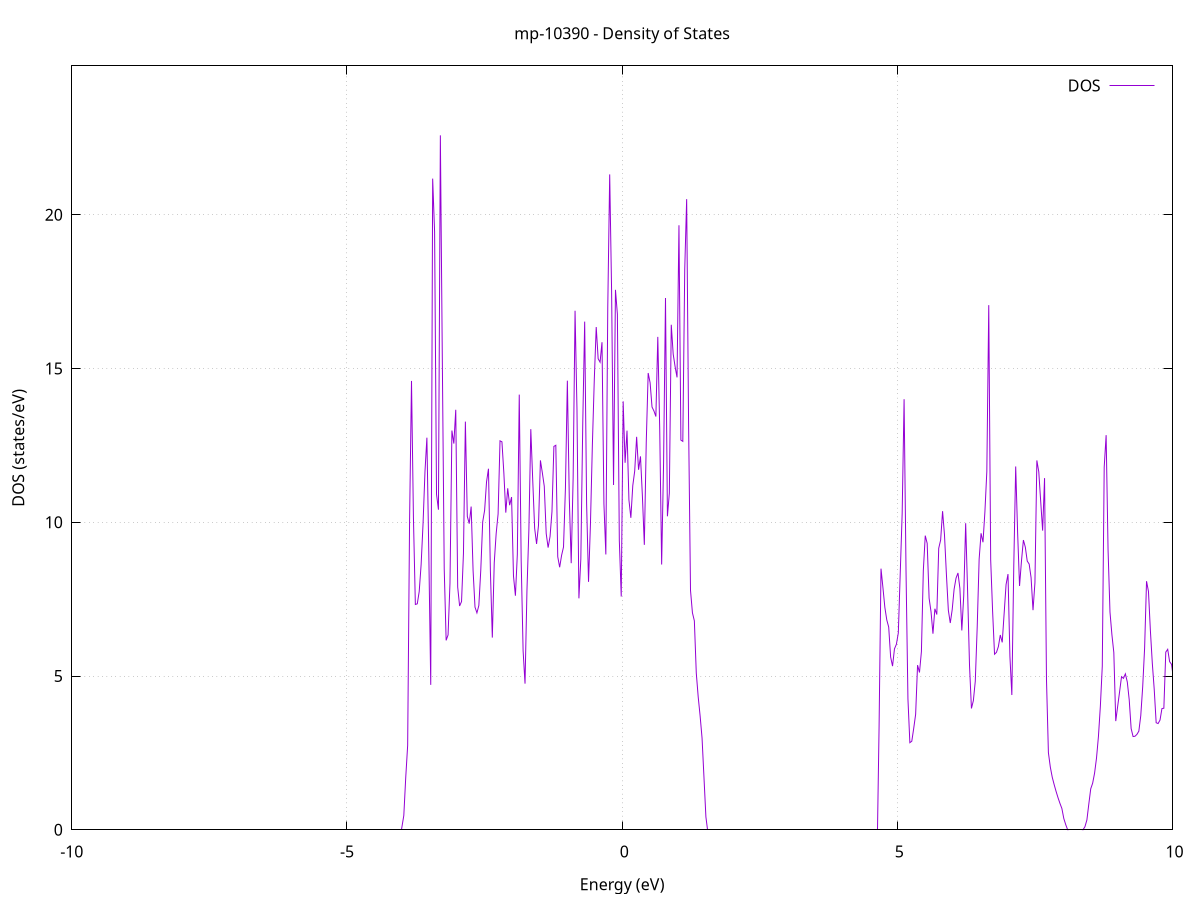 set title 'mp-10390 - Density of States'
set xlabel 'Energy (eV)'
set ylabel 'DOS (states/eV)'
set grid
set xrange [-10:10]
set yrange [0:24.845]
set xzeroaxis lt -1
set terminal png size 800,600
set output 'mp-10390_dos_gnuplot.png'
plot '-' using 1:2 with lines title 'DOS'
-35.783200 0.000000
-35.748200 0.000000
-35.713200 0.000000
-35.678300 0.000000
-35.643300 0.000000
-35.608300 0.000000
-35.573400 0.000000
-35.538400 0.000000
-35.503500 0.000000
-35.468500 0.000000
-35.433500 0.000000
-35.398600 0.000000
-35.363600 0.000000
-35.328600 0.000000
-35.293700 0.000000
-35.258700 0.000000
-35.223800 0.000000
-35.188800 0.000000
-35.153800 0.000000
-35.118900 0.000000
-35.083900 0.000000
-35.048900 0.000000
-35.014000 0.000000
-34.979000 0.000000
-34.944100 0.000000
-34.909100 0.000000
-34.874100 0.000000
-34.839200 0.000000
-34.804200 0.000000
-34.769200 0.000000
-34.734300 0.000000
-34.699300 0.000000
-34.664400 0.000000
-34.629400 0.000000
-34.594400 0.000000
-34.559500 0.000000
-34.524500 0.000000
-34.489500 0.000000
-34.454600 0.000000
-34.419600 0.000000
-34.384700 0.000000
-34.349700 0.000000
-34.314700 0.000000
-34.279800 0.000000
-34.244800 0.000000
-34.209800 0.000000
-34.174900 0.000000
-34.139900 0.000000
-34.105000 0.000000
-34.070000 0.000000
-34.035000 0.000000
-34.000100 0.000000
-33.965100 0.000000
-33.930100 0.000000
-33.895200 0.000000
-33.860200 0.000000
-33.825300 0.000000
-33.790300 0.000000
-33.755300 0.000000
-33.720400 0.000000
-33.685400 0.000000
-33.650400 0.000000
-33.615500 0.000000
-33.580500 0.000000
-33.545500 0.000000
-33.510600 0.000000
-33.475600 0.000000
-33.440700 0.000000
-33.405700 0.000000
-33.370700 0.000000
-33.335800 0.000000
-33.300800 0.000000
-33.265800 0.000000
-33.230900 0.000000
-33.195900 0.000000
-33.161000 0.000000
-33.126000 0.000000
-33.091000 0.000000
-33.056100 0.000000
-33.021100 0.000000
-32.986100 0.000000
-32.951200 0.000000
-32.916200 0.000000
-32.881300 0.000000
-32.846300 0.000000
-32.811300 0.000000
-32.776400 0.000000
-32.741400 0.000000
-32.706400 0.000000
-32.671500 0.000000
-32.636500 0.000000
-32.601600 41.824800
-32.566600 46.411400
-32.531600 84.951700
-32.496700 276.503900
-32.461700 20.594700
-32.426700 106.785100
-32.391800 142.577200
-32.356800 0.000000
-32.321900 0.000000
-32.286900 0.000000
-32.251900 0.000000
-32.217000 0.000000
-32.182000 0.000000
-32.147000 0.000000
-32.112100 0.000000
-32.077100 0.000000
-32.042200 0.000000
-32.007200 0.000000
-31.972200 0.000000
-31.937300 0.000000
-31.902300 0.000000
-31.867300 0.000000
-31.832400 0.000000
-31.797400 0.000000
-31.762500 0.000000
-31.727500 0.000000
-31.692500 0.000000
-31.657600 0.000000
-31.622600 0.000000
-31.587600 0.000000
-31.552700 0.000000
-31.517700 0.000000
-31.482800 0.000000
-31.447800 0.000000
-31.412800 0.000000
-31.377900 0.000000
-31.342900 0.000000
-31.307900 0.000000
-31.273000 0.000000
-31.238000 0.000000
-31.203100 0.000000
-31.168100 0.000000
-31.133100 0.000000
-31.098200 0.000000
-31.063200 0.000000
-31.028200 0.000000
-30.993300 0.000000
-30.958300 0.000000
-30.923400 0.000000
-30.888400 0.000000
-30.853400 0.000000
-30.818500 0.000000
-30.783500 0.000000
-30.748500 0.000000
-30.713600 0.000000
-30.678600 0.000000
-30.643700 0.000000
-30.608700 0.000000
-30.573700 0.000000
-30.538800 0.000000
-30.503800 0.000000
-30.468800 0.000000
-30.433900 0.000000
-30.398900 0.000000
-30.364000 0.000000
-30.329000 0.000000
-30.294000 0.000000
-30.259100 0.000000
-30.224100 0.000000
-30.189100 0.000000
-30.154200 0.000000
-30.119200 0.000000
-30.084300 0.000000
-30.049300 0.000000
-30.014300 0.000000
-29.979400 0.000000
-29.944400 0.000000
-29.909400 0.000000
-29.874500 0.000000
-29.839500 0.000000
-29.804600 0.000000
-29.769600 0.000000
-29.734600 0.000000
-29.699700 0.000000
-29.664700 0.000000
-29.629700 0.000000
-29.594800 0.000000
-29.559800 0.000000
-29.524900 0.000000
-29.489900 0.000000
-29.454900 0.000000
-29.420000 0.000000
-29.385000 0.000000
-29.350000 0.000000
-29.315100 0.000000
-29.280100 0.000000
-29.245200 0.000000
-29.210200 0.000000
-29.175200 0.000000
-29.140300 0.000000
-29.105300 0.000000
-29.070300 0.000000
-29.035400 0.000000
-29.000400 0.000000
-28.965500 0.000000
-28.930500 0.000000
-28.895500 0.000000
-28.860600 0.000000
-28.825600 0.000000
-28.790600 0.000000
-28.755700 0.000000
-28.720700 0.000000
-28.685800 0.000000
-28.650800 0.000000
-28.615800 0.000000
-28.580900 0.000000
-28.545900 0.000000
-28.510900 0.000000
-28.476000 0.000000
-28.441000 0.000000
-28.406100 0.000000
-28.371100 0.000000
-28.336100 0.000000
-28.301200 0.000000
-28.266200 0.000000
-28.231200 0.000000
-28.196300 0.000000
-28.161300 0.000000
-28.126400 0.000000
-28.091400 0.000000
-28.056400 0.000000
-28.021500 0.000000
-27.986500 0.000000
-27.951500 0.000000
-27.916600 0.000000
-27.881600 0.000000
-27.846700 0.000000
-27.811700 0.000000
-27.776700 0.000000
-27.741800 0.000000
-27.706800 0.000000
-27.671800 0.000000
-27.636900 0.000000
-27.601900 0.000000
-27.567000 0.000000
-27.532000 0.000000
-27.497000 0.000000
-27.462100 0.000000
-27.427100 0.000000
-27.392100 0.000000
-27.357200 0.000000
-27.322200 0.000000
-27.287300 0.000000
-27.252300 0.000000
-27.217300 0.000000
-27.182400 0.000000
-27.147400 0.000000
-27.112400 0.000000
-27.077500 0.000000
-27.042500 0.000000
-27.007600 0.000000
-26.972600 0.000000
-26.937600 0.000000
-26.902700 0.000000
-26.867700 0.000000
-26.832700 0.000000
-26.797800 0.000000
-26.762800 0.000000
-26.727900 0.000000
-26.692900 0.000000
-26.657900 0.000000
-26.623000 0.000000
-26.588000 0.000000
-26.553000 0.000000
-26.518100 0.000000
-26.483100 0.000000
-26.448200 0.000000
-26.413200 0.000000
-26.378200 0.000000
-26.343300 0.000000
-26.308300 0.000000
-26.273300 0.000000
-26.238400 0.000000
-26.203400 0.000000
-26.168500 0.000000
-26.133500 0.000000
-26.098500 0.000000
-26.063600 0.000000
-26.028600 0.000000
-25.993600 0.000000
-25.958700 0.000000
-25.923700 0.000000
-25.888800 0.000000
-25.853800 0.000000
-25.818800 0.000000
-25.783900 0.000000
-25.748900 0.000000
-25.713900 0.000000
-25.679000 0.000000
-25.644000 0.000000
-25.609100 0.000000
-25.574100 0.000000
-25.539100 0.000000
-25.504200 0.000000
-25.469200 0.000000
-25.434200 0.000000
-25.399300 0.000000
-25.364300 0.000000
-25.329400 0.000000
-25.294400 0.000000
-25.259400 0.000000
-25.224500 0.000000
-25.189500 0.000000
-25.154500 0.000000
-25.119600 0.000000
-25.084600 0.000000
-25.049700 0.000000
-25.014700 0.000000
-24.979700 0.000000
-24.944800 0.000000
-24.909800 0.000000
-24.874800 0.000000
-24.839900 0.000000
-24.804900 0.000000
-24.770000 0.000000
-24.735000 0.000000
-24.700000 0.000000
-24.665100 0.000000
-24.630100 0.000000
-24.595100 0.000000
-24.560200 0.000000
-24.525200 0.000000
-24.490300 0.000000
-24.455300 0.000000
-24.420300 0.000000
-24.385400 0.000000
-24.350400 0.000000
-24.315400 0.000000
-24.280500 0.000000
-24.245500 0.000000
-24.210600 0.000000
-24.175600 0.000000
-24.140600 0.000000
-24.105700 0.000000
-24.070700 0.000000
-24.035700 0.000000
-24.000800 0.000000
-23.965800 0.000000
-23.930900 0.000000
-23.895900 0.000000
-23.860900 0.000000
-23.826000 0.000000
-23.791000 0.000000
-23.756000 0.000000
-23.721100 0.000000
-23.686100 0.000000
-23.651200 0.000000
-23.616200 0.000000
-23.581200 0.000000
-23.546300 0.000000
-23.511300 0.000000
-23.476300 0.000000
-23.441400 0.000000
-23.406400 0.000000
-23.371500 0.000000
-23.336500 0.000000
-23.301500 0.000000
-23.266600 0.000000
-23.231600 0.000000
-23.196600 0.000000
-23.161700 0.000000
-23.126700 0.000000
-23.091800 0.000000
-23.056800 0.000000
-23.021800 0.000000
-22.986900 0.000000
-22.951900 0.000000
-22.916900 0.000000
-22.882000 0.000000
-22.847000 0.000000
-22.812100 0.000000
-22.777100 0.000000
-22.742100 0.000000
-22.707200 0.000000
-22.672200 0.000000
-22.637200 0.000000
-22.602300 0.000000
-22.567300 0.000000
-22.532300 0.000000
-22.497400 0.000000
-22.462400 0.000000
-22.427500 0.000000
-22.392500 0.000000
-22.357500 0.000000
-22.322600 0.000000
-22.287600 0.000000
-22.252600 0.000000
-22.217700 0.000000
-22.182700 0.000000
-22.147800 0.000000
-22.112800 0.000000
-22.077800 0.000000
-22.042900 0.000000
-22.007900 0.000000
-21.972900 0.000000
-21.938000 0.000000
-21.903000 0.000000
-21.868100 0.000000
-21.833100 0.000000
-21.798100 0.000000
-21.763200 0.000000
-21.728200 0.000000
-21.693200 0.000000
-21.658300 0.000000
-21.623300 0.000000
-21.588400 0.000000
-21.553400 0.000000
-21.518400 0.000000
-21.483500 0.000000
-21.448500 0.000000
-21.413500 0.000000
-21.378600 0.000000
-21.343600 0.000000
-21.308700 0.000000
-21.273700 0.000000
-21.238700 0.000000
-21.203800 0.000000
-21.168800 0.000000
-21.133800 0.000000
-21.098900 0.000000
-21.063900 0.000000
-21.029000 0.000000
-20.994000 0.000000
-20.959000 0.000000
-20.924100 0.000000
-20.889100 0.000000
-20.854100 0.000000
-20.819200 0.000000
-20.784200 0.000000
-20.749300 0.000000
-20.714300 0.000000
-20.679300 0.000000
-20.644400 0.000000
-20.609400 0.000000
-20.574400 0.000000
-20.539500 0.000000
-20.504500 0.000000
-20.469600 0.000000
-20.434600 0.000000
-20.399600 0.000000
-20.364700 0.000000
-20.329700 0.000000
-20.294700 0.000000
-20.259800 0.000000
-20.224800 0.000000
-20.189900 0.000000
-20.154900 0.000000
-20.119900 0.000000
-20.085000 0.000000
-20.050000 0.000000
-20.015000 0.000000
-19.980100 0.000000
-19.945100 0.000000
-19.910200 0.000000
-19.875200 0.000000
-19.840200 0.000000
-19.805300 0.000000
-19.770300 0.000000
-19.735300 0.000000
-19.700400 0.000000
-19.665400 0.000000
-19.630500 0.000000
-19.595500 0.000000
-19.560500 0.000000
-19.525600 0.000000
-19.490600 0.000000
-19.455600 0.000000
-19.420700 0.000000
-19.385700 0.000000
-19.350800 0.000000
-19.315800 0.000000
-19.280800 0.000000
-19.245900 0.000000
-19.210900 0.000000
-19.175900 0.000000
-19.141000 0.000000
-19.106000 0.000000
-19.071100 0.000000
-19.036100 0.000000
-19.001100 0.000000
-18.966200 0.000000
-18.931200 0.000000
-18.896200 0.000000
-18.861300 0.000000
-18.826300 0.000000
-18.791400 0.000000
-18.756400 0.000000
-18.721400 0.000000
-18.686500 0.000000
-18.651500 0.000000
-18.616500 0.000000
-18.581600 0.000000
-18.546600 0.000000
-18.511700 0.000000
-18.476700 0.000000
-18.441700 0.000000
-18.406800 0.000000
-18.371800 0.000000
-18.336800 0.000000
-18.301900 0.000000
-18.266900 0.000000
-18.232000 0.000000
-18.197000 0.000000
-18.162000 0.000000
-18.127100 0.000000
-18.092100 0.000000
-18.057100 0.000000
-18.022200 0.000000
-17.987200 0.000000
-17.952300 0.000000
-17.917300 0.000000
-17.882300 0.000000
-17.847400 0.000000
-17.812400 0.000000
-17.777400 0.000000
-17.742500 0.000000
-17.707500 0.000000
-17.672600 0.000000
-17.637600 0.000000
-17.602600 0.000000
-17.567700 0.000000
-17.532700 0.000000
-17.497700 0.000000
-17.462800 0.000000
-17.427800 0.000000
-17.392900 0.000000
-17.357900 0.000000
-17.322900 0.000000
-17.288000 0.000000
-17.253000 0.000000
-17.218000 0.000000
-17.183100 0.000000
-17.148100 0.000000
-17.113200 0.000000
-17.078200 0.000000
-17.043200 0.000000
-17.008300 0.000000
-16.973300 0.000000
-16.938300 0.000000
-16.903400 0.000000
-16.868400 0.000000
-16.833500 0.000000
-16.798500 0.000000
-16.763500 0.000000
-16.728600 0.000000
-16.693600 0.000000
-16.658600 0.000000
-16.623700 0.000000
-16.588700 0.000000
-16.553800 0.000000
-16.518800 0.000000
-16.483800 0.000000
-16.448900 0.000000
-16.413900 0.000000
-16.378900 0.000000
-16.344000 0.000000
-16.309000 0.318900
-16.274100 0.572300
-16.239100 0.871500
-16.204100 1.216300
-16.169200 1.598100
-16.134200 2.103800
-16.099200 2.401100
-16.064300 2.681100
-16.029300 2.969300
-15.994400 3.196500
-15.959400 3.403800
-15.924400 3.837300
-15.889500 4.587300
-15.854500 6.246900
-15.819500 7.601400
-15.784600 7.835500
-15.749600 3.922000
-15.714700 1.646100
-15.679700 2.699200
-15.644700 4.478100
-15.609800 5.342500
-15.574800 5.916600
-15.539800 8.413500
-15.504900 13.386300
-15.469900 13.592700
-15.435000 4.028600
-15.400000 18.433500
-15.365000 16.899500
-15.330100 17.154900
-15.295100 13.575400
-15.260100 10.485900
-15.225200 12.919800
-15.190200 12.990600
-15.155300 11.039300
-15.120300 6.230300
-15.085300 4.375400
-15.050400 16.385000
-15.015400 19.083700
-14.980400 11.264500
-14.945500 9.174900
-14.910500 17.026000
-14.875600 29.680900
-14.840600 2.718200
-14.805600 4.414500
-14.770700 14.225000
-14.735700 21.300700
-14.700700 22.566500
-14.665800 20.342100
-14.630800 17.937500
-14.595900 16.200200
-14.560900 15.318800
-14.525900 18.932200
-14.491000 26.493200
-14.456000 19.675500
-14.421000 16.765300
-14.386100 9.775500
-14.351100 4.099200
-14.316200 2.309000
-14.281200 0.734200
-14.246200 0.000000
-14.211300 0.000000
-14.176300 0.000000
-14.141300 0.000000
-14.106400 0.000000
-14.071400 0.000000
-14.036500 0.000000
-14.001500 0.000000
-13.966500 0.000000
-13.931600 0.000000
-13.896600 0.000000
-13.861600 0.000000
-13.826700 0.000000
-13.791700 0.000000
-13.756800 0.000000
-13.721800 0.000000
-13.686800 0.000000
-13.651900 0.000000
-13.616900 0.000000
-13.581900 0.000000
-13.547000 0.000000
-13.512000 0.000000
-13.477100 0.000000
-13.442100 0.000000
-13.407100 0.000000
-13.372200 0.000000
-13.337200 0.000000
-13.302200 0.000000
-13.267300 0.000000
-13.232300 0.000000
-13.197400 0.000000
-13.162400 0.000000
-13.127400 0.000000
-13.092500 0.000000
-13.057500 0.000000
-13.022500 0.000000
-12.987600 0.000000
-12.952600 0.000000
-12.917700 0.000000
-12.882700 0.000000
-12.847700 0.000000
-12.812800 0.000000
-12.777800 0.000000
-12.742800 0.000000
-12.707900 0.000000
-12.672900 0.000000
-12.638000 0.000000
-12.603000 0.000000
-12.568000 0.000000
-12.533100 0.000000
-12.498100 0.000000
-12.463100 0.000000
-12.428200 0.000000
-12.393200 0.000000
-12.358300 0.000000
-12.323300 0.000000
-12.288300 0.000000
-12.253400 0.000000
-12.218400 0.000000
-12.183400 0.000000
-12.148500 0.000000
-12.113500 0.000000
-12.078600 0.000000
-12.043600 0.000000
-12.008600 0.000000
-11.973700 0.000000
-11.938700 0.000000
-11.903700 0.000000
-11.868800 0.000000
-11.833800 0.000000
-11.798800 0.000000
-11.763900 0.000000
-11.728900 0.000000
-11.694000 0.000000
-11.659000 0.000000
-11.624000 0.000000
-11.589100 0.000000
-11.554100 0.000000
-11.519100 0.000000
-11.484200 0.000000
-11.449200 0.000000
-11.414300 0.000000
-11.379300 0.000000
-11.344300 0.000000
-11.309400 0.000000
-11.274400 0.000000
-11.239400 0.000000
-11.204500 0.000000
-11.169500 0.000000
-11.134600 0.000000
-11.099600 0.000000
-11.064600 0.000000
-11.029700 0.000000
-10.994700 0.000000
-10.959700 0.000000
-10.924800 0.000000
-10.889800 0.000000
-10.854900 0.000000
-10.819900 0.000000
-10.784900 0.000000
-10.750000 0.000000
-10.715000 0.000000
-10.680000 0.000000
-10.645100 0.000000
-10.610100 0.000000
-10.575200 0.000000
-10.540200 0.000000
-10.505200 0.000000
-10.470300 0.000000
-10.435300 0.000000
-10.400300 0.000000
-10.365400 0.000000
-10.330400 0.000000
-10.295500 0.000000
-10.260500 0.000000
-10.225500 0.000000
-10.190600 0.000000
-10.155600 0.000000
-10.120600 0.000000
-10.085700 0.000000
-10.050700 0.000000
-10.015800 0.000000
-9.980800 0.000000
-9.945800 0.000000
-9.910900 0.000000
-9.875900 0.000000
-9.840900 0.000000
-9.806000 0.000000
-9.771000 0.000000
-9.736100 0.000000
-9.701100 0.000000
-9.666100 0.000000
-9.631200 0.000000
-9.596200 0.000000
-9.561200 0.000000
-9.526300 0.000000
-9.491300 0.000000
-9.456400 0.000000
-9.421400 0.000000
-9.386400 0.000000
-9.351500 0.000000
-9.316500 0.000000
-9.281500 0.000000
-9.246600 0.000000
-9.211600 0.000000
-9.176700 0.000000
-9.141700 0.000000
-9.106700 0.000000
-9.071800 0.000000
-9.036800 0.000000
-9.001800 0.000000
-8.966900 0.000000
-8.931900 0.000000
-8.897000 0.000000
-8.862000 0.000000
-8.827000 0.000000
-8.792100 0.000000
-8.757100 0.000000
-8.722100 0.000000
-8.687200 0.000000
-8.652200 0.000000
-8.617300 0.000000
-8.582300 0.000000
-8.547300 0.000000
-8.512400 0.000000
-8.477400 0.000000
-8.442400 0.000000
-8.407500 0.000000
-8.372500 0.000000
-8.337600 0.000000
-8.302600 0.000000
-8.267600 0.000000
-8.232700 0.000000
-8.197700 0.000000
-8.162700 0.000000
-8.127800 0.000000
-8.092800 0.000000
-8.057900 0.000000
-8.022900 0.000000
-7.987900 0.000000
-7.953000 0.000000
-7.918000 0.000000
-7.883000 0.000000
-7.848100 0.000000
-7.813100 0.000000
-7.778200 0.000000
-7.743200 0.000000
-7.708200 0.000000
-7.673300 0.000000
-7.638300 0.000000
-7.603300 0.000000
-7.568400 0.000000
-7.533400 0.000000
-7.498500 0.000000
-7.463500 0.000000
-7.428500 0.000000
-7.393600 0.000000
-7.358600 0.000000
-7.323600 0.000000
-7.288700 0.000000
-7.253700 0.000000
-7.218800 0.000000
-7.183800 0.000000
-7.148800 0.000000
-7.113900 0.000000
-7.078900 0.000000
-7.043900 0.000000
-7.009000 0.000000
-6.974000 0.000000
-6.939100 0.000000
-6.904100 0.000000
-6.869100 0.000000
-6.834200 0.000000
-6.799200 0.000000
-6.764200 0.000000
-6.729300 0.000000
-6.694300 0.000000
-6.659400 0.000000
-6.624400 0.000000
-6.589400 0.000000
-6.554500 0.000000
-6.519500 0.000000
-6.484500 0.000000
-6.449600 0.000000
-6.414600 0.000000
-6.379700 0.000000
-6.344700 0.000000
-6.309700 0.000000
-6.274800 0.000000
-6.239800 0.000000
-6.204800 0.000000
-6.169900 0.000000
-6.134900 0.000000
-6.100000 0.000000
-6.065000 0.000000
-6.030000 0.000000
-5.995100 0.000000
-5.960100 0.000000
-5.925100 0.000000
-5.890200 0.000000
-5.855200 0.000000
-5.820300 0.000000
-5.785300 0.000000
-5.750300 0.000000
-5.715400 0.000000
-5.680400 0.000000
-5.645400 0.000000
-5.610500 0.000000
-5.575500 0.000000
-5.540600 0.000000
-5.505600 0.000000
-5.470600 0.000000
-5.435700 0.000000
-5.400700 0.000000
-5.365700 0.000000
-5.330800 0.000000
-5.295800 0.000000
-5.260900 0.000000
-5.225900 0.000000
-5.190900 0.000000
-5.156000 0.000000
-5.121000 0.000000
-5.086000 0.000000
-5.051100 0.000000
-5.016100 0.000000
-4.981200 0.000000
-4.946200 0.000000
-4.911200 0.000000
-4.876300 0.000000
-4.841300 0.000000
-4.806300 0.000000
-4.771400 0.000000
-4.736400 0.000000
-4.701500 0.000000
-4.666500 0.000000
-4.631500 0.000000
-4.596600 0.000000
-4.561600 0.000000
-4.526600 0.000000
-4.491700 0.000000
-4.456700 0.000000
-4.421800 0.000000
-4.386800 0.000000
-4.351800 0.000000
-4.316900 0.000000
-4.281900 0.000000
-4.246900 0.000000
-4.212000 0.000000
-4.177000 0.000000
-4.142100 0.000000
-4.107100 0.000000
-4.072100 0.000000
-4.037200 0.000000
-4.002200 0.000000
-3.967200 0.463900
-3.932300 1.697900
-3.897300 2.742100
-3.862400 10.047800
-3.827400 14.598200
-3.792400 10.160700
-3.757500 7.328200
-3.722500 7.348900
-3.687500 7.746700
-3.652600 8.623900
-3.617600 9.954500
-3.582700 11.645300
-3.547700 12.752600
-3.512700 8.953400
-3.477800 4.712800
-3.442800 21.179000
-3.407800 19.450400
-3.372900 10.913500
-3.337900 10.410500
-3.303000 22.586100
-3.268000 15.415400
-3.233000 8.493000
-3.198100 6.160500
-3.163100 6.336200
-3.128100 8.025600
-3.093200 12.984500
-3.058200 12.561000
-3.023300 13.659900
-2.988300 7.893800
-2.953300 7.278300
-2.918400 7.422800
-2.883400 8.990300
-2.848400 13.275200
-2.813500 10.194200
-2.778500 9.956400
-2.743600 10.511700
-2.708600 8.435800
-2.673600 7.241600
-2.638700 7.054300
-2.603700 7.295600
-2.568700 8.442200
-2.533800 10.015000
-2.498800 10.390400
-2.463900 11.316400
-2.428900 11.742300
-2.393900 8.414400
-2.359000 6.250500
-2.324000 8.683000
-2.289000 9.635000
-2.254100 10.269400
-2.219100 12.650500
-2.184200 12.617700
-2.149200 11.600200
-2.114200 10.314600
-2.079300 11.106700
-2.044300 10.556400
-2.009300 10.821500
-1.974400 8.253100
-1.939400 7.612000
-1.904500 8.955200
-1.869500 14.153000
-1.834500 8.745400
-1.799600 5.823800
-1.764600 4.751900
-1.729600 7.782400
-1.694700 9.754600
-1.659700 13.029200
-1.624800 11.375000
-1.589800 9.808000
-1.554800 9.296800
-1.519900 9.898200
-1.484900 12.014500
-1.449900 11.609900
-1.415000 11.172200
-1.380000 9.638200
-1.345100 9.177600
-1.310100 9.537300
-1.275100 10.345600
-1.240200 12.469100
-1.205200 12.505400
-1.170200 8.881500
-1.135300 8.538600
-1.100300 8.924600
-1.065400 9.197600
-1.030400 11.116500
-0.995400 14.606900
-0.960500 10.787000
-0.925500 8.669900
-0.890500 11.446100
-0.855600 16.881300
-0.820600 13.662100
-0.785600 7.526900
-0.750700 8.809600
-0.715700 13.207900
-0.680800 16.526900
-0.645800 10.616300
-0.610800 8.064000
-0.575900 9.949100
-0.540900 12.525300
-0.505900 14.650800
-0.471000 16.352000
-0.436000 15.320700
-0.401100 15.206700
-0.366100 15.857200
-0.331100 10.605400
-0.296200 8.953600
-0.261200 16.998100
-0.226200 21.314200
-0.191300 17.493100
-0.156300 11.214600
-0.121400 17.561600
-0.086400 16.768500
-0.051400 9.411100
-0.016500 7.585400
0.018500 13.934000
0.053500 11.936400
0.088400 12.981100
0.123400 10.726200
0.158300 10.145700
0.193300 11.194000
0.228300 11.667700
0.263200 12.779400
0.298200 11.709400
0.333200 12.144200
0.368100 10.853100
0.403100 9.266700
0.438000 12.602500
0.473000 14.855300
0.508000 14.540500
0.542900 13.750200
0.577900 13.621000
0.612900 13.440400
0.647800 16.030100
0.682800 13.033800
0.717700 8.627300
0.752700 11.913100
0.787700 17.296200
0.822600 10.195700
0.857600 10.947700
0.892600 16.425900
0.927500 15.470500
0.962500 15.059400
0.997400 14.713700
1.032400 19.660200
1.067400 12.673600
1.102300 12.632200
1.137300 18.228000
1.172300 20.510500
1.207200 13.217400
1.242200 7.785000
1.277100 7.057200
1.312100 6.795600
1.347100 5.097000
1.382000 4.321000
1.417000 3.699700
1.452000 2.980100
1.486900 1.699000
1.521900 0.419000
1.556800 0.000000
1.591800 0.000000
1.626800 0.000000
1.661700 0.000000
1.696700 0.000000
1.731700 0.000000
1.766600 0.000000
1.801600 0.000000
1.836500 0.000000
1.871500 0.000000
1.906500 0.000000
1.941400 0.000000
1.976400 0.000000
2.011400 0.000000
2.046300 0.000000
2.081300 0.000000
2.116200 0.000000
2.151200 0.000000
2.186200 0.000000
2.221100 0.000000
2.256100 0.000000
2.291100 0.000000
2.326000 0.000000
2.361000 0.000000
2.395900 0.000000
2.430900 0.000000
2.465900 0.000000
2.500800 0.000000
2.535800 0.000000
2.570800 0.000000
2.605700 0.000000
2.640700 0.000000
2.675600 0.000000
2.710600 0.000000
2.745600 0.000000
2.780500 0.000000
2.815500 0.000000
2.850500 0.000000
2.885400 0.000000
2.920400 0.000000
2.955300 0.000000
2.990300 0.000000
3.025300 0.000000
3.060200 0.000000
3.095200 0.000000
3.130200 0.000000
3.165100 0.000000
3.200100 0.000000
3.235000 0.000000
3.270000 0.000000
3.305000 0.000000
3.339900 0.000000
3.374900 0.000000
3.409900 0.000000
3.444800 0.000000
3.479800 0.000000
3.514700 0.000000
3.549700 0.000000
3.584700 0.000000
3.619600 0.000000
3.654600 0.000000
3.689600 0.000000
3.724500 0.000000
3.759500 0.000000
3.794400 0.000000
3.829400 0.000000
3.864400 0.000000
3.899300 0.000000
3.934300 0.000000
3.969300 0.000000
4.004200 0.000000
4.039200 0.000000
4.074100 0.000000
4.109100 0.000000
4.144100 0.000000
4.179000 0.000000
4.214000 0.000000
4.249000 0.000000
4.283900 0.000000
4.318900 0.000000
4.353800 0.000000
4.388800 0.000000
4.423800 0.000000
4.458700 0.000000
4.493700 0.000000
4.528700 0.000000
4.563600 0.000000
4.598600 0.000000
4.633500 0.000000
4.668500 3.342300
4.703500 8.492600
4.738400 7.877800
4.773400 7.232900
4.808400 6.825400
4.843300 6.592800
4.878300 5.621100
4.913200 5.322500
4.948200 5.884300
4.983200 6.033400
5.018100 6.403100
5.053100 8.346700
5.088100 10.281100
5.123000 14.003000
5.158000 8.428800
5.192900 4.258100
5.227900 2.832600
5.262900 2.880500
5.297800 3.297800
5.332800 3.756600
5.367800 5.354900
5.402700 5.115900
5.437700 5.796100
5.472600 8.435800
5.507600 9.566500
5.542600 9.314700
5.577500 7.532600
5.612500 7.090100
5.647500 6.376700
5.682400 7.188500
5.717400 7.001100
5.752300 9.156100
5.787300 9.425900
5.822300 10.362500
5.857200 9.583400
5.892200 8.296500
5.927200 7.138400
5.962100 6.724800
5.997100 7.159100
6.032000 7.825700
6.067000 8.186100
6.102000 8.352100
6.136900 7.851600
6.171900 6.482100
6.206900 7.619500
6.241800 9.971100
6.276800 7.771400
6.311700 5.347600
6.346700 3.946300
6.381700 4.198600
6.416600 4.831500
6.451600 6.599500
6.486600 8.801200
6.521500 9.643000
6.556500 9.351500
6.591400 10.336500
6.626400 11.654500
6.661400 17.063300
6.696300 8.780200
6.731300 7.107600
6.766300 5.709300
6.801200 5.769900
6.836200 5.957200
6.871100 6.335000
6.906100 6.095100
6.941100 7.040200
6.976000 7.976900
7.011000 8.316100
7.046000 5.634500
7.080900 4.382900
7.115900 8.572100
7.150800 11.815100
7.185800 9.665600
7.220800 7.930200
7.255700 8.737300
7.290700 9.422600
7.325700 9.193300
7.360600 8.738900
7.395600 8.642200
7.430500 8.200500
7.465500 7.142800
7.500500 8.034400
7.535400 12.012900
7.570400 11.642100
7.605400 10.672300
7.640300 9.730000
7.675300 11.437500
7.710200 4.892600
7.745200 2.509100
7.780200 2.037200
7.815100 1.708200
7.850100 1.467000
7.885100 1.245400
7.920000 1.042500
7.955000 0.858400
7.989900 0.693200
8.024900 0.366900
8.059900 0.168000
8.094800 0.001700
8.129800 0.000000
8.164800 0.000000
8.199700 0.000000
8.234700 0.000000
8.269600 0.000000
8.304600 0.000000
8.339600 0.000000
8.374500 0.000700
8.409500 0.101100
8.444500 0.319400
8.479400 0.837300
8.514400 1.333300
8.549300 1.515400
8.584300 1.842600
8.619300 2.333900
8.654200 3.033500
8.689200 4.016000
8.724200 5.320000
8.759100 11.793400
8.794100 12.835400
8.829000 9.112600
8.864000 7.082000
8.899000 6.346900
8.933900 5.764700
8.968900 3.534300
9.003900 4.018000
9.038800 4.489900
9.073800 4.979400
9.108700 4.924800
9.143700 5.071600
9.178700 4.805600
9.213600 4.227800
9.248600 3.291700
9.283600 3.032500
9.318500 3.041700
9.353500 3.102400
9.388400 3.207400
9.423400 3.711100
9.458400 4.650300
9.493300 5.910100
9.528300 8.084500
9.563300 7.752400
9.598200 6.482000
9.633200 5.415300
9.668100 4.561700
9.703100 3.481900
9.738100 3.454600
9.773000 3.566400
9.808000 3.941800
9.843000 3.953300
9.877900 5.778600
9.912900 5.869200
9.947800 5.467300
9.982800 5.381200
10.017800 4.897100
10.052700 4.024400
10.087700 2.960400
10.122700 2.297800
10.157600 2.281900
10.192600 2.411200
10.227600 2.567700
10.262500 2.713300
10.297500 2.916500
10.332400 3.507900
10.367400 4.620000
10.402400 6.521100
10.437300 7.551200
10.472300 8.495200
10.507300 6.926700
10.542200 6.285700
10.577200 5.656400
10.612100 4.132500
10.647100 3.597900
10.682100 3.847900
10.717000 4.257000
10.752000 4.729200
10.787000 5.052700
10.821900 6.674300
10.856900 7.127600
10.891800 5.985000
10.926800 4.497600
10.961800 3.091900
10.996700 0.708500
11.031700 0.426200
11.066700 0.625000
11.101600 0.868100
11.136600 1.307200
11.171500 3.836100
11.206500 7.913500
11.241500 6.876300
11.276400 5.781900
11.311400 8.657300
11.346400 4.673200
11.381300 5.027100
11.416300 4.257500
11.451200 4.088800
11.486200 3.707800
11.521200 3.671900
11.556100 3.874100
11.591100 4.023100
11.626100 4.331900
11.661000 5.136400
11.696000 5.186900
11.730900 5.357300
11.765900 5.849100
11.800900 6.165400
11.835800 6.201100
11.870800 5.607500
11.905800 2.951800
11.940700 2.960500
11.975700 3.230800
12.010600 5.246600
12.045600 5.796700
12.080600 7.250800
12.115500 8.996500
12.150500 8.461100
12.185500 5.946000
12.220400 5.002200
12.255400 4.072800
12.290300 4.343500
12.325300 5.515300
12.360300 6.483900
12.395200 6.224600
12.430200 5.881400
12.465200 5.513500
12.500100 5.080100
12.535100 4.336700
12.570000 4.112400
12.605000 3.844700
12.640000 3.794500
12.674900 3.528800
12.709900 3.544500
12.744900 3.232300
12.779800 3.139900
12.814800 3.401500
12.849700 3.543700
12.884700 3.751300
12.919700 4.304000
12.954600 4.774400
12.989600 4.962900
13.024600 4.921800
13.059500 4.639000
13.094500 4.257800
13.129400 3.983800
13.164400 3.595100
13.199400 2.581600
13.234300 2.795400
13.269300 3.222300
13.304300 3.578400
13.339200 4.400900
13.374200 4.069500
13.409100 3.967900
13.444100 3.849800
13.479100 3.666300
13.514000 3.583100
13.549000 3.593500
13.584000 4.234300
13.618900 4.634100
13.653900 5.189700
13.688800 5.370700
13.723800 5.200100
13.758800 5.179100
13.793700 5.217400
13.828700 5.416200
13.863700 5.689600
13.898600 6.220200
13.933600 7.504900
13.968500 9.130300
14.003500 11.189300
14.038500 15.196900
14.073400 23.429300
14.108400 12.863700
14.143400 9.065500
14.178300 8.249000
14.213300 7.658500
14.248200 6.649600
14.283200 5.878100
14.318200 5.066000
14.353100 4.508100
14.388100 3.898100
14.423100 3.844200
14.458000 4.125800
14.493000 5.125600
14.527900 6.510000
14.562900 8.724100
14.597900 7.143600
14.632800 5.914800
14.667800 5.085400
14.702800 4.054100
14.737700 3.852900
14.772700 3.062600
14.807600 2.457200
14.842600 2.413700
14.877600 2.770300
14.912500 3.025500
14.947500 3.161800
14.982500 3.187400
15.017400 3.147400
15.052400 3.220800
15.087300 3.300600
15.122300 3.504400
15.157300 3.933200
15.192200 4.440200
15.227200 4.950300
15.262200 7.222400
15.297100 6.565900
15.332100 5.466300
15.367000 4.187300
15.402000 3.599600
15.437000 3.359800
15.471900 3.130300
15.506900 3.024200
15.541900 4.032200
15.576800 7.657600
15.611800 7.302200
15.646700 5.048800
15.681700 4.471900
15.716700 4.038200
15.751600 4.985900
15.786600 5.210000
15.821600 5.516500
15.856500 5.934500
15.891500 6.336400
15.926400 7.380400
15.961400 6.599900
15.996400 5.941100
16.031300 5.253900
16.066300 4.663500
16.101300 4.741800
16.136200 5.561400
16.171200 5.953700
16.206100 6.300700
16.241100 6.388900
16.276100 6.341400
16.311000 7.534100
16.346000 7.766800
16.381000 8.444200
16.415900 7.738100
16.450900 7.178200
16.485800 8.480800
16.520800 8.736500
16.555800 8.361600
16.590700 8.269000
16.625700 7.863200
16.660700 8.096200
16.695600 7.143700
16.730600 6.088700
16.765500 5.884300
16.800500 6.775800
16.835500 7.311800
16.870400 9.404300
16.905400 9.231200
16.940400 8.804500
16.975300 7.528100
17.010300 7.481300
17.045200 6.985400
17.080200 5.705900
17.115200 6.009300
17.150100 6.160500
17.185100 6.817000
17.220100 6.909700
17.255000 6.498600
17.290000 6.580900
17.324900 6.842700
17.359900 5.939100
17.394900 4.837900
17.429800 4.603800
17.464800 5.111900
17.499800 5.404300
17.534700 5.342300
17.569700 5.325100
17.604600 6.380500
17.639600 6.645600
17.674600 6.395500
17.709500 12.214000
17.744500 4.848400
17.779500 6.488600
17.814400 7.589100
17.849400 7.458200
17.884300 6.070100
17.919300 4.625600
17.954300 5.697700
17.989200 6.077600
18.024200 5.337000
18.059200 4.960700
18.094100 4.974200
18.129100 5.301600
18.164000 5.809500
18.199000 6.924600
18.234000 6.619100
18.268900 6.071400
18.303900 5.755900
18.338900 4.327100
18.373800 4.104900
18.408800 4.037700
18.443700 4.041000
18.478700 4.437000
18.513700 5.087600
18.548600 5.316400
18.583600 5.420900
18.618600 5.579200
18.653500 5.666700
18.688500 5.873800
18.723400 5.927100
18.758400 5.556300
18.793400 5.630400
18.828300 5.400100
18.863300 4.920400
18.898300 4.358900
18.933200 4.212300
18.968200 4.563700
19.003100 5.222900
19.038100 5.524900
19.073100 5.973300
19.108000 6.836500
19.143000 7.984600
19.178000 7.801700
19.212900 6.498500
19.247900 6.022600
19.282800 6.084600
19.317800 6.370700
19.352800 6.563300
19.387700 6.335500
19.422700 6.558400
19.457700 5.434700
19.492600 5.617400
19.527600 3.292900
19.562500 3.481300
19.597500 3.578300
19.632500 3.805900
19.667400 4.134000
19.702400 4.362400
19.737400 4.502100
19.772300 4.746800
19.807300 5.028300
19.842200 5.512200
19.877200 5.900400
19.912200 6.207100
19.947100 6.420800
19.982100 6.646100
20.017100 6.606200
20.052000 5.299200
20.087000 5.343100
20.121900 5.577500
20.156900 5.887900
20.191900 6.157600
20.226800 6.280000
20.261800 5.649900
20.296800 5.434900
20.331700 5.066000
20.366700 4.923200
20.401600 5.028600
20.436600 5.200200
20.471600 5.410300
20.506500 5.616500
20.541500 5.826800
20.576500 5.733300
20.611400 5.423100
20.646400 5.255300
20.681300 5.172600
20.716300 5.292400
20.751300 5.395400
20.786200 5.557200
20.821200 5.789900
20.856200 6.196600
20.891100 6.011600
20.926100 5.527300
20.961100 5.281900
20.996000 4.778600
21.031000 4.445600
21.065900 4.601700
21.100900 4.841700
21.135900 5.197400
21.170800 5.387400
21.205800 5.586800
21.240800 6.070500
21.275700 6.147100
21.310700 5.291000
21.345600 5.085800
21.380600 4.930200
21.415600 4.842400
21.450500 4.877000
21.485500 4.923700
21.520500 4.989500
21.555400 5.739400
21.590400 5.045500
21.625300 5.175000
21.660300 5.100300
21.695300 4.895400
21.730200 4.721500
21.765200 4.291900
21.800200 4.115200
21.835100 4.556800
21.870100 4.844200
21.905000 5.144500
21.940000 5.337100
21.975000 5.483900
22.009900 5.320400
22.044900 4.867800
22.079900 5.123700
22.114800 4.348600
22.149800 4.894000
22.184700 5.114900
22.219700 4.919900
22.254700 4.842600
22.289600 4.675000
22.324600 5.134500
22.359600 5.158100
22.394500 4.578200
22.429500 4.025100
22.464400 3.222000
22.499400 2.930200
22.534400 2.981900
22.569300 3.268800
22.604300 3.766700
22.639300 4.971100
22.674200 6.087800
22.709200 6.737600
22.744100 6.702200
22.779100 6.660100
22.814100 6.022200
22.849000 6.187900
22.884000 4.630200
22.919000 3.533900
22.953900 3.595400
22.988900 3.729000
23.023800 4.382100
23.058800 7.143200
23.093800 7.835800
23.128700 7.244500
23.163700 3.825300
23.198700 3.223700
23.233600 2.889900
23.268600 2.980300
23.303500 3.450300
23.338500 4.679700
23.373500 5.624100
23.408400 6.165700
23.443400 6.410600
23.478400 7.009600
23.513300 7.585500
23.548300 6.521900
23.583200 5.394400
23.618200 4.585700
23.653200 2.952900
23.688100 3.843600
23.723100 4.917100
23.758100 6.083300
23.793000 6.663000
23.828000 5.701000
23.862900 6.979100
23.897900 7.618000
23.932900 7.733600
23.967800 6.986700
24.002800 5.920000
24.037800 5.456500
24.072700 4.300000
24.107700 4.478200
24.142600 5.484500
24.177600 6.203700
24.212600 5.649100
24.247500 5.440300
24.282500 5.651200
24.317500 5.551100
24.352400 4.388400
24.387400 4.107800
24.422300 4.070000
24.457300 4.316400
24.492300 4.501900
24.527200 4.567700
24.562200 4.605800
24.597200 4.496000
24.632100 4.364300
24.667100 4.414800
24.702000 4.708200
24.737000 5.750200
24.772000 5.356000
24.806900 5.442300
24.841900 5.397000
24.876900 4.281600
24.911800 4.340000
24.946800 4.776800
24.981700 5.164500
25.016700 5.619000
25.051700 5.817700
25.086600 5.642400
25.121600 5.851400
25.156600 6.201000
25.191500 6.628400
25.226500 7.971500
25.261400 7.520500
25.296400 6.405900
25.331400 5.910200
25.366300 5.305100
25.401300 4.919400
25.436300 4.722900
25.471200 4.585800
25.506200 5.092700
25.541100 9.989500
25.576100 6.575600
25.611100 6.554600
25.646000 6.508500
25.681000 6.471700
25.716000 7.170800
25.750900 5.977300
25.785900 4.859700
25.820800 5.554400
25.855800 6.201200
25.890800 7.805600
25.925700 6.874500
25.960700 6.112900
25.995700 5.303500
26.030600 4.719400
26.065600 4.855000
26.100500 5.956200
26.135500 7.451200
26.170500 6.986600
26.205400 7.274500
26.240400 6.577400
26.275400 5.756600
26.310300 4.910600
26.345300 4.504200
26.380200 4.657500
26.415200 8.351700
26.450200 7.695700
26.485100 6.981700
26.520100 6.331600
26.555100 6.287200
26.590000 6.119200
26.625000 6.145000
26.659900 6.001400
26.694900 6.013700
26.729900 6.644400
26.764800 7.134100
26.799800 7.451300
26.834800 7.570700
26.869700 7.164400
26.904700 6.594700
26.939600 5.888400
26.974600 5.776600
27.009600 6.322900
27.044500 7.217800
27.079500 7.676500
27.114500 7.597100
27.149400 7.822100
27.184400 7.835000
27.219300 6.442500
27.254300 5.900800
27.289300 5.376100
27.324200 4.681500
27.359200 3.473000
27.394200 3.060100
27.429100 3.117500
27.464100 3.552400
27.499000 4.566800
27.534000 5.865400
27.569000 6.695100
27.603900 7.949200
27.638900 9.005300
27.673900 7.379800
27.708800 6.075900
27.743800 6.034700
27.778700 6.181900
27.813700 7.414400
27.848700 6.945600
27.883600 6.815200
27.918600 6.444800
27.953600 6.055700
27.988500 6.013100
28.023500 6.269000
28.058400 6.568100
28.093400 6.665000
28.128400 5.645100
28.163300 6.099700
28.198300 6.293900
28.233300 7.662200
28.268200 5.287900
28.303200 4.282800
28.338100 3.982900
28.373100 3.980000
28.408100 4.146300
28.443000 4.380200
28.478000 5.123700
28.513000 5.958500
28.547900 6.543900
28.582900 7.014200
28.617800 7.696300
28.652800 7.349000
28.687800 5.939900
28.722700 5.564500
28.757700 5.438400
28.792700 5.582200
28.827600 5.145100
28.862600 6.226800
28.897500 6.118000
28.932500 6.908000
28.967500 7.447800
29.002400 7.196800
29.037400 5.413100
29.072400 4.904700
29.107300 5.112700
29.142300 4.703800
29.177200 4.618900
29.212200 4.671300
29.247200 4.545900
29.282100 5.072300
29.317100 5.332800
29.352100 6.342500
29.387000 7.487100
29.422000 7.395600
29.456900 7.075600
29.491900 6.466800
29.526900 6.392100
29.561800 6.314600
29.596800 6.125200
29.631800 6.269100
29.666700 6.786100
29.701700 7.420100
29.736600 7.674400
29.771600 7.529800
29.806600 7.198900
29.841500 6.760500
29.876500 6.317400
29.911500 6.557500
29.946400 6.578400
29.981400 6.307400
30.016300 6.581100
30.051300 7.064300
30.086300 7.556300
30.121200 7.245200
30.156200 5.923600
30.191200 5.665300
30.226100 5.463800
30.261100 5.405400
30.296000 5.752600
30.331000 6.682900
30.366000 7.286200
30.400900 7.095900
30.435900 5.395100
30.470900 4.734300
30.505800 4.293300
30.540800 4.061000
30.575700 4.389100
30.610700 4.877900
30.645700 6.212600
30.680600 5.207600
30.715600 2.020400
30.750600 1.060400
30.785500 0.816200
30.820500 0.629200
30.855400 0.447400
30.890400 0.271500
30.925400 0.094500
30.960300 0.000500
30.995300 0.000000
31.030300 0.000000
31.065200 0.000000
31.100200 0.000000
31.135100 0.000000
31.170100 0.000000
31.205100 0.000000
31.240000 0.000000
31.275000 0.000000
31.310000 0.000000
31.344900 0.000000
31.379900 0.000000
31.414800 0.000000
31.449800 0.000000
31.484800 0.000000
31.519700 0.000000
31.554700 0.000000
31.589700 0.000000
31.624600 0.000000
31.659600 0.000000
31.694500 0.000000
31.729500 0.000000
31.764500 0.000000
31.799400 0.000000
31.834400 0.000000
31.869400 0.000000
31.904300 0.000000
31.939300 0.000000
31.974300 0.000000
32.009200 0.000000
32.044200 0.000000
32.079100 0.000000
32.114100 0.000000
32.149100 0.000000
32.184000 0.000000
32.219000 0.000000
32.254000 0.000000
32.288900 0.000000
32.323900 0.000000
32.358800 0.000000
32.393800 0.000000
32.428800 0.000000
32.463700 0.000000
32.498700 0.000000
32.533700 0.000000
32.568600 0.000000
32.603600 0.000000
32.638500 0.000000
32.673500 0.000000
32.708500 0.000000
32.743400 0.000000
32.778400 0.000000
32.813400 0.000000
32.848300 0.000000
32.883300 0.000000
32.918200 0.000000
32.953200 0.000000
32.988200 0.000000
33.023100 0.000000
33.058100 0.000000
33.093100 0.000000
33.128000 0.000000
33.163000 0.000000
33.197900 0.000000
33.232900 0.000000
33.267900 0.000000
33.302800 0.000000
33.337800 0.000000
33.372800 0.000000
33.407700 0.000000
33.442700 0.000000
33.477600 0.000000
33.512600 0.000000
33.547600 0.000000
33.582500 0.000000
33.617500 0.000000
33.652500 0.000000
33.687400 0.000000
33.722400 0.000000
33.757300 0.000000
33.792300 0.000000
33.827300 0.000000
33.862200 0.000000
33.897200 0.000000
33.932200 0.000000
33.967100 0.000000
34.002100 0.000000
34.037000 0.000000
34.072000 0.000000
34.107000 0.000000
34.141900 0.000000
e
